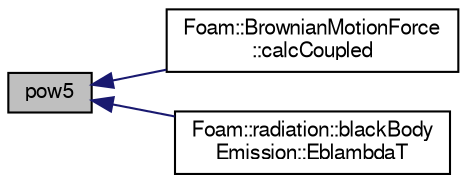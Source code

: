 digraph "pow5"
{
  bgcolor="transparent";
  edge [fontname="FreeSans",fontsize="10",labelfontname="FreeSans",labelfontsize="10"];
  node [fontname="FreeSans",fontsize="10",shape=record];
  rankdir="LR";
  Node1 [label="pow5",height=0.2,width=0.4,color="black", fillcolor="grey75", style="filled" fontcolor="black"];
  Node1 -> Node2 [dir="back",color="midnightblue",fontsize="10",style="solid",fontname="FreeSans"];
  Node2 [label="Foam::BrownianMotionForce\l::calcCoupled",height=0.2,width=0.4,color="black",URL="$a00153.html#ab75663629d97d97cca393a26248907c5",tooltip="Calculate the non-coupled force. "];
  Node1 -> Node3 [dir="back",color="midnightblue",fontsize="10",style="solid",fontname="FreeSans"];
  Node3 [label="Foam::radiation::blackBody\lEmission::EblambdaT",height=0.2,width=0.4,color="black",URL="$a00127.html#aa5cedda310ac34afe7126ce5e61bf507",tooltip="Spectral emission for the black body at T and lambda. "];
}
